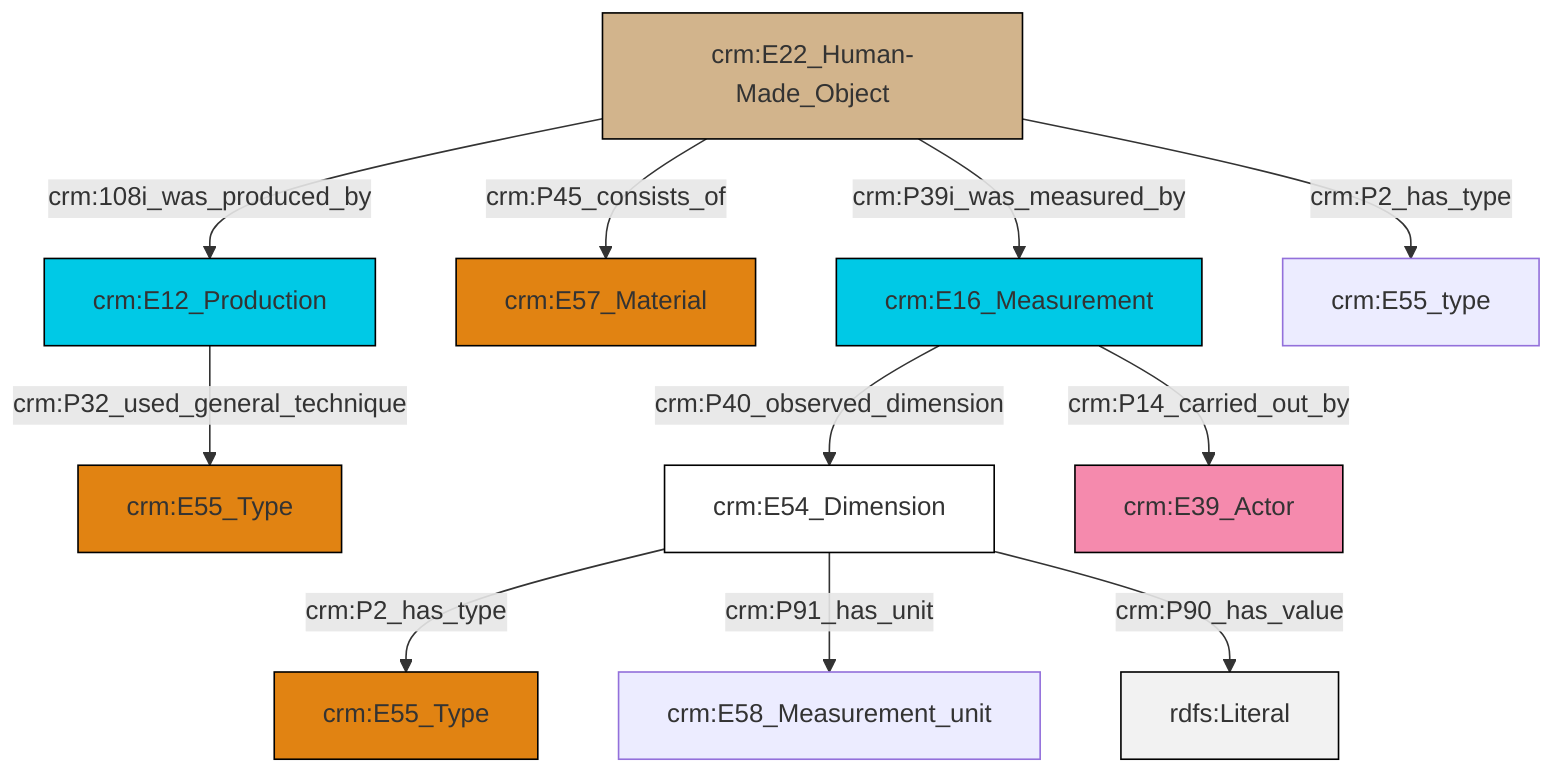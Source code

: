 graph TD
classDef Literal fill:#f2f2f2,stroke:#000000;
classDef CRM_Entity fill:#FFFFFF,stroke:#000000;
classDef Temporal_Entity fill:#00C9E6, stroke:#000000;
classDef Type fill:#E18312, stroke:#000000;
classDef Time-Span fill:#2C9C91, stroke:#000000;
classDef Appellation fill:#FFEB7F, stroke:#000000;
classDef Place fill:#008836, stroke:#000000;
classDef Persistent_Item fill:#B266B2, stroke:#000000;
classDef Conceptual_Object fill:#FFD700, stroke:#000000;
classDef Physical_Thing fill:#D2B48C, stroke:#000000;
classDef Actor fill:#f58aad, stroke:#000000;
classDef PC_Classes fill:#4ce600, stroke:#000000;
classDef Multi fill:#cccccc,stroke:#000000;

0["crm:E54_Dimension"]:::CRM_Entity -->|crm:P2_has_type| 1["crm:E55_Type"]:::Type
2["crm:E12_Production"]:::Temporal_Entity -->|crm:P32_used_general_technique| 3["crm:E55_Type"]:::Type
7["crm:E22_Human-Made_Object"]:::Physical_Thing -->|crm:108i_was_produced_by| 2["crm:E12_Production"]:::Temporal_Entity
8["crm:E16_Measurement"]:::Temporal_Entity -->|crm:P40_observed_dimension| 0["crm:E54_Dimension"]:::CRM_Entity
0["crm:E54_Dimension"]:::CRM_Entity -->|crm:P91_has_unit| 12["crm:E58_Measurement_unit"]:::Default
7["crm:E22_Human-Made_Object"]:::Physical_Thing -->|crm:P45_consists_of| 13["crm:E57_Material"]:::Type
8["crm:E16_Measurement"]:::Temporal_Entity -->|crm:P14_carried_out_by| 14["crm:E39_Actor"]:::Actor
0["crm:E54_Dimension"]:::CRM_Entity -->|crm:P90_has_value| 15[rdfs:Literal]:::Literal
7["crm:E22_Human-Made_Object"]:::Physical_Thing -->|crm:P39i_was_measured_by| 8["crm:E16_Measurement"]:::Temporal_Entity
7["crm:E22_Human-Made_Object"]:::Physical_Thing -->|crm:P2_has_type| 5["crm:E55_type"]:::Default